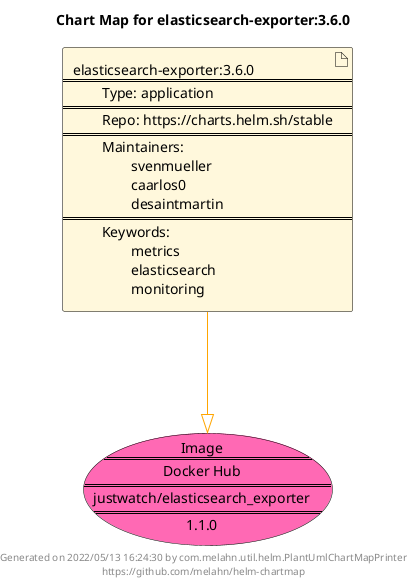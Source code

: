 @startuml
skinparam linetype ortho
skinparam backgroundColor white
skinparam usecaseBorderColor black
skinparam usecaseArrowColor LightSlateGray
skinparam artifactBorderColor black
skinparam artifactArrowColor LightSlateGray

title Chart Map for elasticsearch-exporter:3.6.0

'There is one referenced Helm Chart
artifact "elasticsearch-exporter:3.6.0\n====\n\tType: application\n====\n\tRepo: https://charts.helm.sh/stable\n====\n\tMaintainers: \n\t\tsvenmueller\n\t\tcaarlos0\n\t\tdesaintmartin\n====\n\tKeywords: \n\t\tmetrics\n\t\telasticsearch\n\t\tmonitoring" as elasticsearch_exporter_3_6_0 #Cornsilk

'There is one referenced Docker Image
usecase "Image\n====\nDocker Hub\n====\njustwatch/elasticsearch_exporter\n====\n1.1.0" as justwatch_elasticsearch_exporter_1_1_0 #HotPink

'Chart Dependencies
elasticsearch_exporter_3_6_0--[#orange]-|>justwatch_elasticsearch_exporter_1_1_0

center footer Generated on 2022/05/13 16:24:30 by com.melahn.util.helm.PlantUmlChartMapPrinter\nhttps://github.com/melahn/helm-chartmap
@enduml
